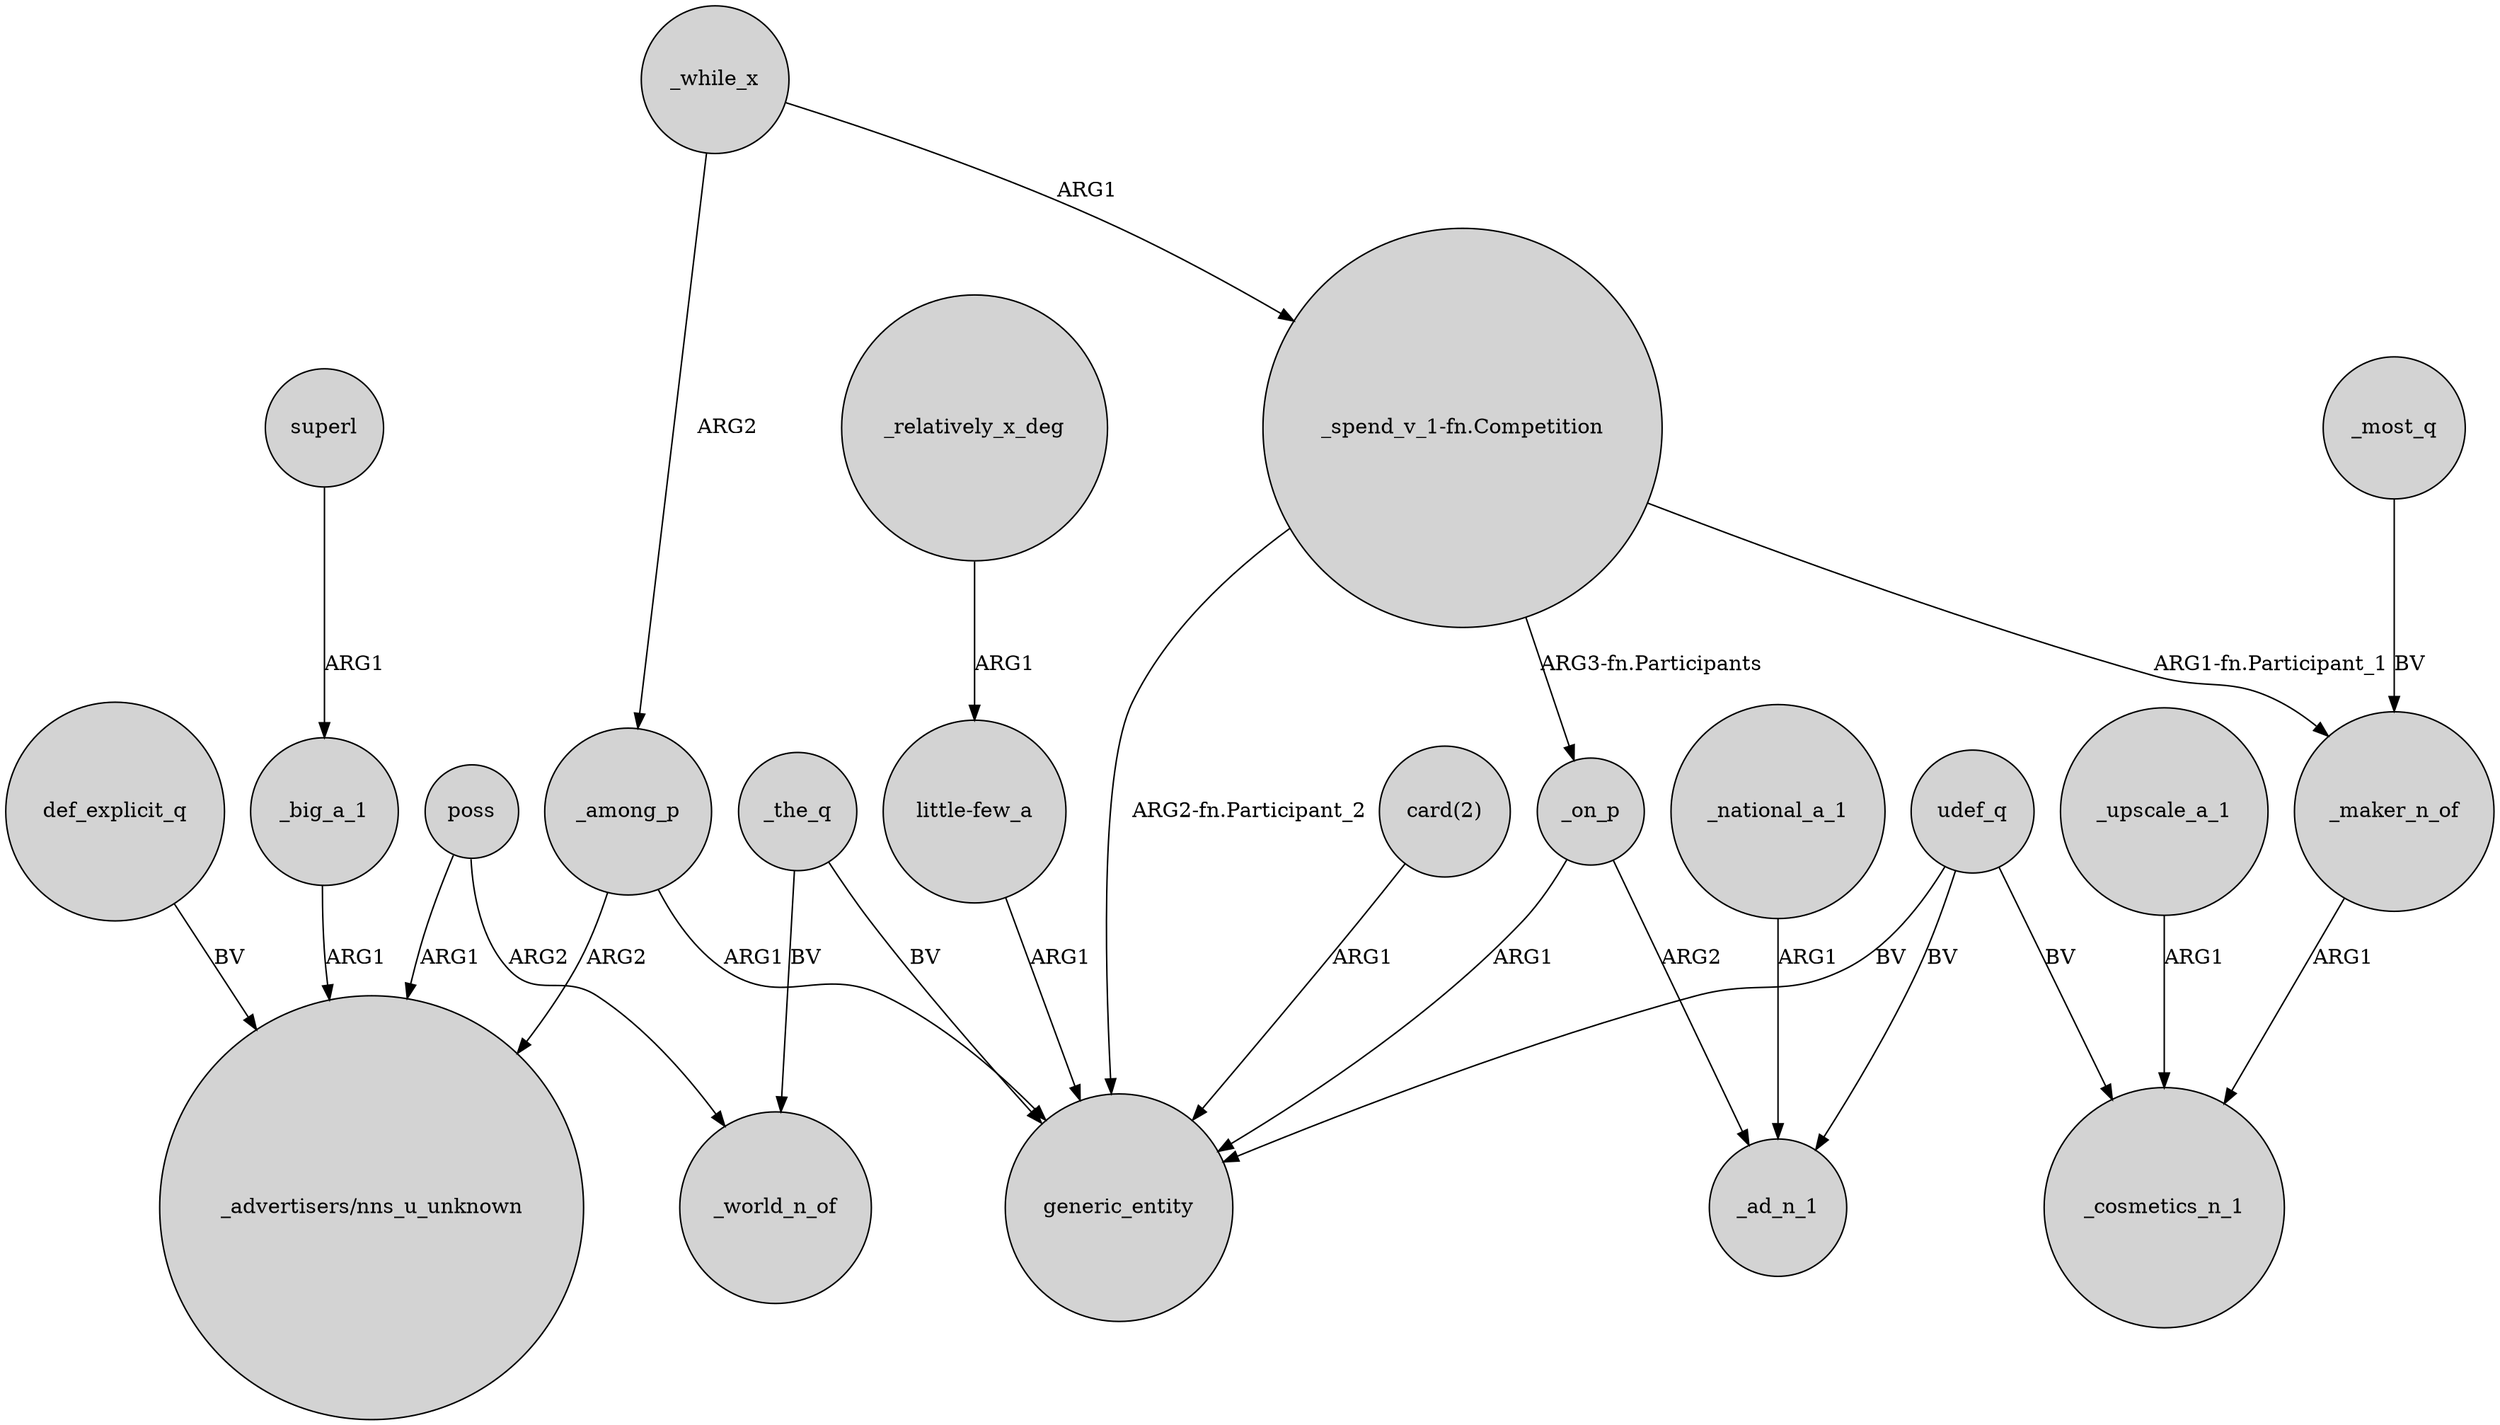 digraph {
	node [shape=circle style=filled]
	"_spend_v_1-fn.Competition" -> generic_entity [label="ARG2-fn.Participant_2"]
	"_spend_v_1-fn.Competition" -> _maker_n_of [label="ARG1-fn.Participant_1"]
	_national_a_1 -> _ad_n_1 [label=ARG1]
	_maker_n_of -> _cosmetics_n_1 [label=ARG1]
	_among_p -> generic_entity [label=ARG1]
	"little-few_a" -> generic_entity [label=ARG1]
	udef_q -> generic_entity [label=BV]
	_upscale_a_1 -> _cosmetics_n_1 [label=ARG1]
	_among_p -> "_advertisers/nns_u_unknown" [label=ARG2]
	superl -> _big_a_1 [label=ARG1]
	def_explicit_q -> "_advertisers/nns_u_unknown" [label=BV]
	_while_x -> "_spend_v_1-fn.Competition" [label=ARG1]
	_on_p -> _ad_n_1 [label=ARG2]
	_while_x -> _among_p [label=ARG2]
	_the_q -> generic_entity [label=BV]
	"card(2)" -> generic_entity [label=ARG1]
	_most_q -> _maker_n_of [label=BV]
	udef_q -> _cosmetics_n_1 [label=BV]
	_relatively_x_deg -> "little-few_a" [label=ARG1]
	poss -> "_advertisers/nns_u_unknown" [label=ARG1]
	_big_a_1 -> "_advertisers/nns_u_unknown" [label=ARG1]
	poss -> _world_n_of [label=ARG2]
	_on_p -> generic_entity [label=ARG1]
	udef_q -> _ad_n_1 [label=BV]
	"_spend_v_1-fn.Competition" -> _on_p [label="ARG3-fn.Participants"]
	_the_q -> _world_n_of [label=BV]
}
